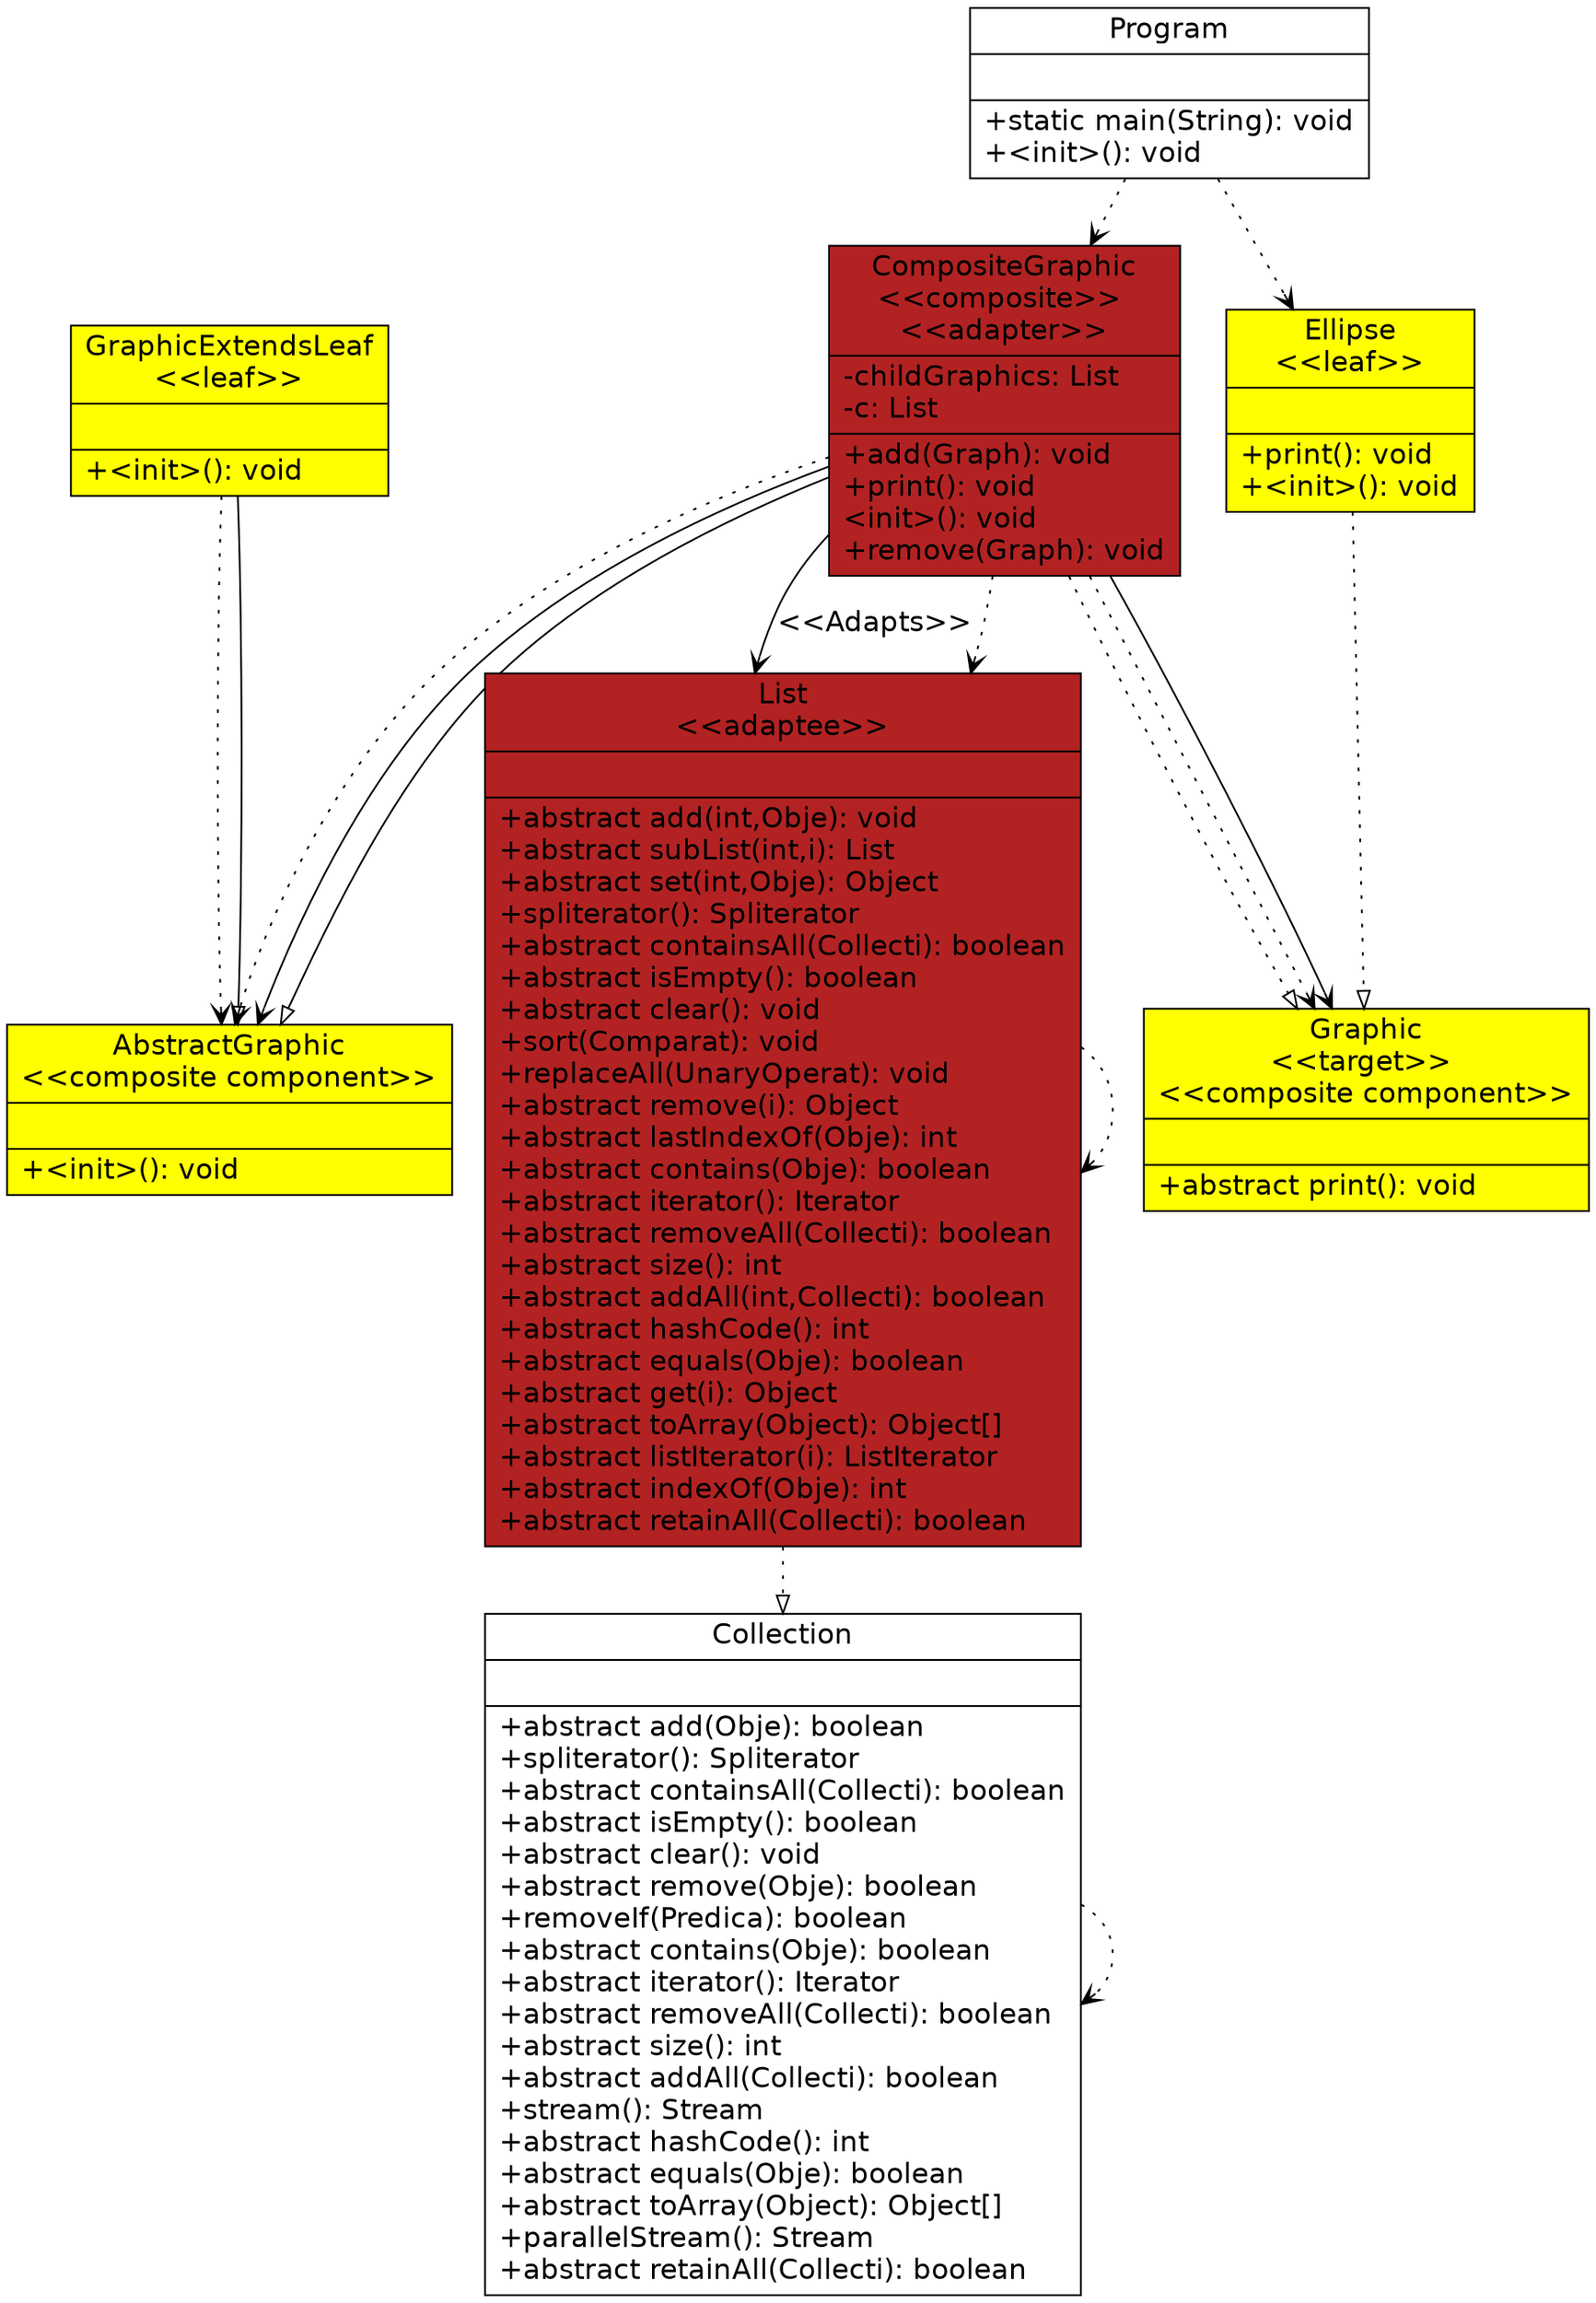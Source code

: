 digraph G{
	fontname = "Bitstream Vera Sans"
	fontsize = 16

node [
	fontname = "Bitstream Vera Sans"
	fontsize = 16

 shape = "record"
]
edge [
	fontname = "Bitstream Vera Sans"
	fontsize = 16
]
Ellipse [ 
center=true
    label="{Ellipse\n\<\<leaf\>\>| | +print(): void\l+\<init\>(): void\l}"color = black
style = filled 
 fillcolor = yellow
]
GraphicExtendsLeaf [ 
center=true
    label="{GraphicExtendsLeaf\n\<\<leaf\>\>| | +\<init\>(): void\l}"color = black
style = filled 
 fillcolor = yellow
]
Program [ 
center=true
    label="{Program| | +static main(String): void\l+\<init\>(): void\l}"color = black
style = filled 
 fillcolor = white
]
Graphic [ 
center=true
    label="{Graphic\n\<\<target\>\> \n\<\<composite component\>\>| | +abstract print(): void\l}"color = black
style = filled 
 fillcolor = yellow
]
AbstractGraphic [ 
center=true
    label="{AbstractGraphic\n\<\<composite component\>\>| | +\<init\>(): void\l}"color = black
style = filled 
 fillcolor = yellow
]
Collection [ 
center=true
    label="{Collection| | +abstract add(Obje): boolean\l+spliterator(): Spliterator\l+abstract containsAll(Collecti): boolean\l+abstract isEmpty(): boolean\l+abstract clear(): void\l+abstract remove(Obje): boolean\l+removeIf(Predica): boolean\l+abstract contains(Obje): boolean\l+abstract iterator(): Iterator\l+abstract removeAll(Collecti): boolean\l+abstract size(): int\l+abstract addAll(Collecti): boolean\l+stream(): Stream\l+abstract hashCode(): int\l+abstract equals(Obje): boolean\l+abstract toArray(Object): Object[]\l+parallelStream(): Stream\l+abstract retainAll(Collecti): boolean\l}"color = black
style = filled 
 fillcolor = white
]
CompositeGraphic [ 
center=true
    label="{CompositeGraphic\n\<\<composite\>\> \n\<\<adapter\>\>|-childGraphics: List \l-c: List \l | +add(Graph): void\l+print(): void\l\<init\>(): void\l+remove(Graph): void\l}"color = black
style = filled 
 fillcolor = firebrick
]
List [ 
center=true
    label="{List\n\<\<adaptee\>\>| | +abstract add(int,Obje): void\l+abstract subList(int,i): List\l+abstract set(int,Obje): Object\l+spliterator(): Spliterator\l+abstract containsAll(Collecti): boolean\l+abstract isEmpty(): boolean\l+abstract clear(): void\l+sort(Comparat): void\l+replaceAll(UnaryOperat): void\l+abstract remove(i): Object\l+abstract lastIndexOf(Obje): int\l+abstract contains(Obje): boolean\l+abstract iterator(): Iterator\l+abstract removeAll(Collecti): boolean\l+abstract size(): int\l+abstract addAll(int,Collecti): boolean\l+abstract hashCode(): int\l+abstract equals(Obje): boolean\l+abstract get(i): Object\l+abstract toArray(Object): Object[]\l+abstract listIterator(i): ListIterator\l+abstract indexOf(Obje): int\l+abstract retainAll(Collecti): boolean\l}"color = black
style = filled 
 fillcolor = firebrick
]
GraphicExtendsLeaf -> AbstractGraphic[arrowhead = vee, style = dotted]
GraphicExtendsLeaf -> AbstractGraphic [arrowhead = onormal]
Ellipse -> Graphic[arrowhead = onormal,style = dotted]
Program -> CompositeGraphic[arrowhead = vee, style = dotted]
Program -> Ellipse[arrowhead = vee, style = dotted]
Collection -> Collection[arrowhead = vee, style = dotted]
CompositeGraphic -> List[arrowhead = vee, style = dotted]
CompositeGraphic -> AbstractGraphic[arrowhead = vee, style = dotted]
CompositeGraphic -> Graphic[arrowhead = onormal,style = dotted]
CompositeGraphic -> Graphic[arrowhead = vee, style = dotted]
CompositeGraphic -> AbstractGraphic[arrowhead = vee]
CompositeGraphic -> List [arrowhead = vee,label="\<\<Adapts\>\>"]
CompositeGraphic -> AbstractGraphic [arrowhead = onormal]
CompositeGraphic -> Graphic[arrowhead = vee]
List -> List[arrowhead = vee, style = dotted]
List -> Collection[arrowhead = onormal,style = dotted]


}